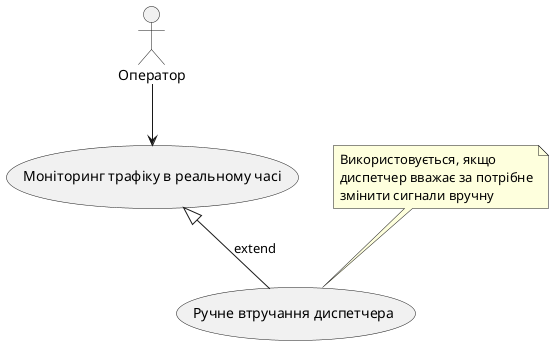 @startuml
actor "Оператор" as Operator

usecase "Моніторинг трафіку в реальному часі" as O1
usecase "Ручне втручання диспетчера" as ManualOverride

Operator --> O1

O1 <|-- ManualOverride : «extend»

note top of ManualOverride
  Використовується, якщо
  диспетчер вважає за потрібне
  змінити сигнали вручну
end note

@enduml
